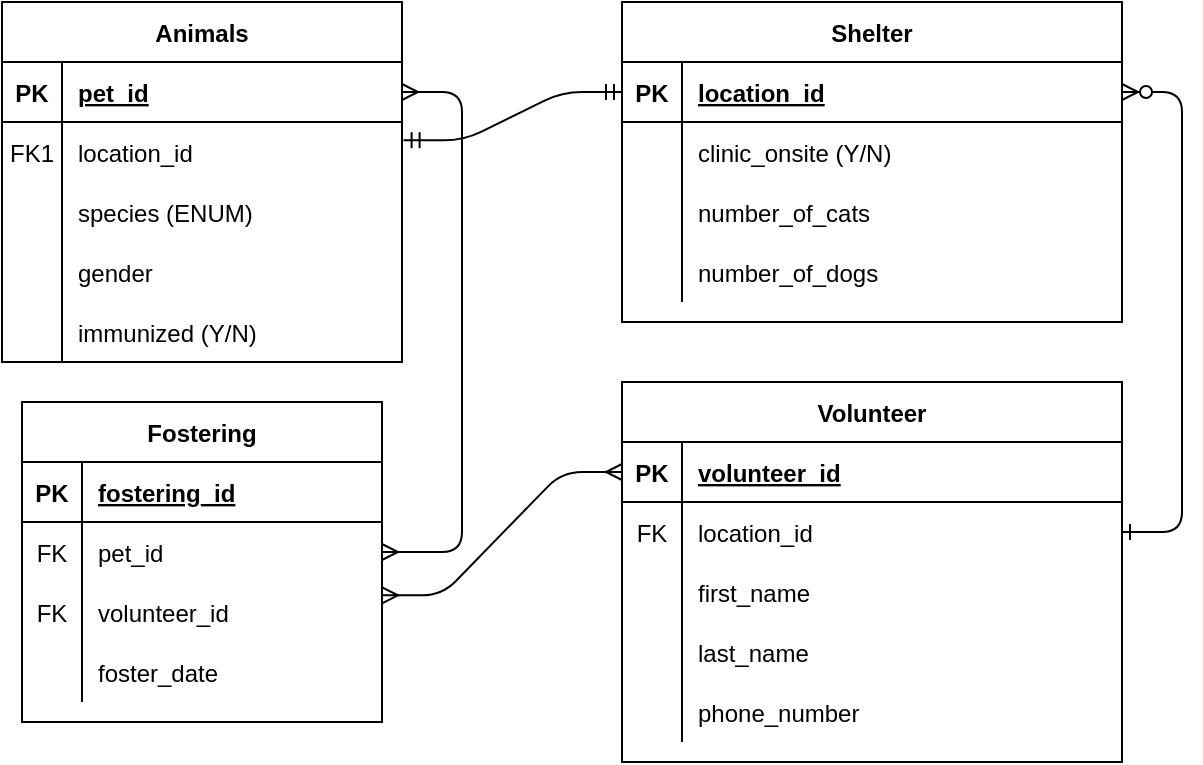 <mxfile version="14.9.8" type="device"><diagram id="R2lEEEUBdFMjLlhIrx00" name="Page-1"><mxGraphModel dx="1422" dy="780" grid="1" gridSize="10" guides="1" tooltips="1" connect="1" arrows="1" fold="1" page="1" pageScale="1" pageWidth="850" pageHeight="1100" math="0" shadow="0" extFonts="Permanent Marker^https://fonts.googleapis.com/css?family=Permanent+Marker"><root><mxCell id="0"/><mxCell id="1" parent="0"/><mxCell id="C-vyLk0tnHw3VtMMgP7b-12" value="" style="edgeStyle=entityRelationEdgeStyle;endArrow=ERzeroToMany;startArrow=ERone;endFill=1;startFill=0;" parent="1" source="LOdwC-scT5rdJ6WWMQr8-105" target="C-vyLk0tnHw3VtMMgP7b-3" edge="1"><mxGeometry width="100" height="100" relative="1" as="geometry"><mxPoint x="780" y="450" as="sourcePoint"/><mxPoint x="700" y="195" as="targetPoint"/></mxGeometry></mxCell><mxCell id="C-vyLk0tnHw3VtMMgP7b-2" value="Shelter" style="shape=table;startSize=30;container=1;collapsible=1;childLayout=tableLayout;fixedRows=1;rowLines=0;fontStyle=1;align=center;resizeLast=1;" parent="1" vertex="1"><mxGeometry x="450" y="120" width="250" height="160" as="geometry"/></mxCell><mxCell id="C-vyLk0tnHw3VtMMgP7b-3" value="" style="shape=partialRectangle;collapsible=0;dropTarget=0;pointerEvents=0;fillColor=none;points=[[0,0.5],[1,0.5]];portConstraint=eastwest;top=0;left=0;right=0;bottom=1;" parent="C-vyLk0tnHw3VtMMgP7b-2" vertex="1"><mxGeometry y="30" width="250" height="30" as="geometry"/></mxCell><mxCell id="C-vyLk0tnHw3VtMMgP7b-4" value="PK" style="shape=partialRectangle;overflow=hidden;connectable=0;fillColor=none;top=0;left=0;bottom=0;right=0;fontStyle=1;" parent="C-vyLk0tnHw3VtMMgP7b-3" vertex="1"><mxGeometry width="30" height="30" as="geometry"/></mxCell><mxCell id="C-vyLk0tnHw3VtMMgP7b-5" value="location_id" style="shape=partialRectangle;overflow=hidden;connectable=0;fillColor=none;top=0;left=0;bottom=0;right=0;align=left;spacingLeft=6;fontStyle=5;" parent="C-vyLk0tnHw3VtMMgP7b-3" vertex="1"><mxGeometry x="30" width="220" height="30" as="geometry"/></mxCell><mxCell id="LOdwC-scT5rdJ6WWMQr8-78" value="" style="shape=partialRectangle;collapsible=0;dropTarget=0;pointerEvents=0;fillColor=none;top=0;left=0;bottom=0;right=0;points=[[0,0.5],[1,0.5]];portConstraint=eastwest;" parent="C-vyLk0tnHw3VtMMgP7b-2" vertex="1"><mxGeometry y="60" width="250" height="30" as="geometry"/></mxCell><mxCell id="LOdwC-scT5rdJ6WWMQr8-79" value="" style="shape=partialRectangle;connectable=0;fillColor=none;top=0;left=0;bottom=0;right=0;editable=1;overflow=hidden;" parent="LOdwC-scT5rdJ6WWMQr8-78" vertex="1"><mxGeometry width="30" height="30" as="geometry"/></mxCell><mxCell id="LOdwC-scT5rdJ6WWMQr8-80" value="clinic_onsite (Y/N)" style="shape=partialRectangle;connectable=0;fillColor=none;top=0;left=0;bottom=0;right=0;align=left;spacingLeft=6;overflow=hidden;" parent="LOdwC-scT5rdJ6WWMQr8-78" vertex="1"><mxGeometry x="30" width="220" height="30" as="geometry"/></mxCell><mxCell id="LOdwC-scT5rdJ6WWMQr8-89" value="" style="shape=partialRectangle;collapsible=0;dropTarget=0;pointerEvents=0;fillColor=none;top=0;left=0;bottom=0;right=0;points=[[0,0.5],[1,0.5]];portConstraint=eastwest;" parent="C-vyLk0tnHw3VtMMgP7b-2" vertex="1"><mxGeometry y="90" width="250" height="30" as="geometry"/></mxCell><mxCell id="LOdwC-scT5rdJ6WWMQr8-90" value="" style="shape=partialRectangle;connectable=0;fillColor=none;top=0;left=0;bottom=0;right=0;editable=1;overflow=hidden;" parent="LOdwC-scT5rdJ6WWMQr8-89" vertex="1"><mxGeometry width="30" height="30" as="geometry"/></mxCell><mxCell id="LOdwC-scT5rdJ6WWMQr8-91" value="number_of_cats" style="shape=partialRectangle;connectable=0;fillColor=none;top=0;left=0;bottom=0;right=0;align=left;spacingLeft=6;overflow=hidden;" parent="LOdwC-scT5rdJ6WWMQr8-89" vertex="1"><mxGeometry x="30" width="220" height="30" as="geometry"/></mxCell><mxCell id="LOdwC-scT5rdJ6WWMQr8-93" value="" style="shape=partialRectangle;collapsible=0;dropTarget=0;pointerEvents=0;fillColor=none;top=0;left=0;bottom=0;right=0;points=[[0,0.5],[1,0.5]];portConstraint=eastwest;" parent="C-vyLk0tnHw3VtMMgP7b-2" vertex="1"><mxGeometry y="120" width="250" height="30" as="geometry"/></mxCell><mxCell id="LOdwC-scT5rdJ6WWMQr8-94" value="" style="shape=partialRectangle;connectable=0;fillColor=none;top=0;left=0;bottom=0;right=0;editable=1;overflow=hidden;" parent="LOdwC-scT5rdJ6WWMQr8-93" vertex="1"><mxGeometry width="30" height="30" as="geometry"/></mxCell><mxCell id="LOdwC-scT5rdJ6WWMQr8-95" value="number_of_dogs" style="shape=partialRectangle;connectable=0;fillColor=none;top=0;left=0;bottom=0;right=0;align=left;spacingLeft=6;overflow=hidden;" parent="LOdwC-scT5rdJ6WWMQr8-93" vertex="1"><mxGeometry x="30" width="220" height="30" as="geometry"/></mxCell><mxCell id="C-vyLk0tnHw3VtMMgP7b-13" value="Volunteer" style="shape=table;startSize=30;container=1;collapsible=1;childLayout=tableLayout;fixedRows=1;rowLines=0;fontStyle=1;align=center;resizeLast=1;" parent="1" vertex="1"><mxGeometry x="450" y="310" width="250" height="190" as="geometry"/></mxCell><mxCell id="C-vyLk0tnHw3VtMMgP7b-14" value="" style="shape=partialRectangle;collapsible=0;dropTarget=0;pointerEvents=0;fillColor=none;points=[[0,0.5],[1,0.5]];portConstraint=eastwest;top=0;left=0;right=0;bottom=1;" parent="C-vyLk0tnHw3VtMMgP7b-13" vertex="1"><mxGeometry y="30" width="250" height="30" as="geometry"/></mxCell><mxCell id="C-vyLk0tnHw3VtMMgP7b-15" value="PK" style="shape=partialRectangle;overflow=hidden;connectable=0;fillColor=none;top=0;left=0;bottom=0;right=0;fontStyle=1;" parent="C-vyLk0tnHw3VtMMgP7b-14" vertex="1"><mxGeometry width="30" height="30" as="geometry"/></mxCell><mxCell id="C-vyLk0tnHw3VtMMgP7b-16" value="volunteer_id" style="shape=partialRectangle;overflow=hidden;connectable=0;fillColor=none;top=0;left=0;bottom=0;right=0;align=left;spacingLeft=6;fontStyle=5;" parent="C-vyLk0tnHw3VtMMgP7b-14" vertex="1"><mxGeometry x="30" width="220" height="30" as="geometry"/></mxCell><mxCell id="LOdwC-scT5rdJ6WWMQr8-105" value="" style="shape=partialRectangle;collapsible=0;dropTarget=0;pointerEvents=0;fillColor=none;top=0;left=0;bottom=0;right=0;points=[[0,0.5],[1,0.5]];portConstraint=eastwest;" parent="C-vyLk0tnHw3VtMMgP7b-13" vertex="1"><mxGeometry y="60" width="250" height="30" as="geometry"/></mxCell><mxCell id="LOdwC-scT5rdJ6WWMQr8-106" value="FK" style="shape=partialRectangle;connectable=0;fillColor=none;top=0;left=0;bottom=0;right=0;fontStyle=0;overflow=hidden;" parent="LOdwC-scT5rdJ6WWMQr8-105" vertex="1"><mxGeometry width="30" height="30" as="geometry"/></mxCell><mxCell id="LOdwC-scT5rdJ6WWMQr8-107" value="location_id" style="shape=partialRectangle;connectable=0;fillColor=none;top=0;left=0;bottom=0;right=0;align=left;spacingLeft=6;fontStyle=0;overflow=hidden;" parent="LOdwC-scT5rdJ6WWMQr8-105" vertex="1"><mxGeometry x="30" width="220" height="30" as="geometry"/></mxCell><mxCell id="C-vyLk0tnHw3VtMMgP7b-20" value="" style="shape=partialRectangle;collapsible=0;dropTarget=0;pointerEvents=0;fillColor=none;points=[[0,0.5],[1,0.5]];portConstraint=eastwest;top=0;left=0;right=0;bottom=0;" parent="C-vyLk0tnHw3VtMMgP7b-13" vertex="1"><mxGeometry y="90" width="250" height="30" as="geometry"/></mxCell><mxCell id="C-vyLk0tnHw3VtMMgP7b-21" value="" style="shape=partialRectangle;overflow=hidden;connectable=0;fillColor=none;top=0;left=0;bottom=0;right=0;" parent="C-vyLk0tnHw3VtMMgP7b-20" vertex="1"><mxGeometry width="30" height="30" as="geometry"/></mxCell><mxCell id="C-vyLk0tnHw3VtMMgP7b-22" value="first_name" style="shape=partialRectangle;overflow=hidden;connectable=0;fillColor=none;top=0;left=0;bottom=0;right=0;align=left;spacingLeft=6;" parent="C-vyLk0tnHw3VtMMgP7b-20" vertex="1"><mxGeometry x="30" width="220" height="30" as="geometry"/></mxCell><mxCell id="LOdwC-scT5rdJ6WWMQr8-70" value="" style="shape=partialRectangle;collapsible=0;dropTarget=0;pointerEvents=0;fillColor=none;top=0;left=0;bottom=0;right=0;points=[[0,0.5],[1,0.5]];portConstraint=eastwest;" parent="C-vyLk0tnHw3VtMMgP7b-13" vertex="1"><mxGeometry y="120" width="250" height="30" as="geometry"/></mxCell><mxCell id="LOdwC-scT5rdJ6WWMQr8-71" value="" style="shape=partialRectangle;connectable=0;fillColor=none;top=0;left=0;bottom=0;right=0;editable=1;overflow=hidden;" parent="LOdwC-scT5rdJ6WWMQr8-70" vertex="1"><mxGeometry width="30" height="30" as="geometry"/></mxCell><mxCell id="LOdwC-scT5rdJ6WWMQr8-72" value="last_name" style="shape=partialRectangle;connectable=0;fillColor=none;top=0;left=0;bottom=0;right=0;align=left;spacingLeft=6;overflow=hidden;" parent="LOdwC-scT5rdJ6WWMQr8-70" vertex="1"><mxGeometry x="30" width="220" height="30" as="geometry"/></mxCell><mxCell id="LOdwC-scT5rdJ6WWMQr8-66" value="" style="shape=partialRectangle;collapsible=0;dropTarget=0;pointerEvents=0;fillColor=none;top=0;left=0;bottom=0;right=0;points=[[0,0.5],[1,0.5]];portConstraint=eastwest;" parent="C-vyLk0tnHw3VtMMgP7b-13" vertex="1"><mxGeometry y="150" width="250" height="30" as="geometry"/></mxCell><mxCell id="LOdwC-scT5rdJ6WWMQr8-67" value="" style="shape=partialRectangle;connectable=0;fillColor=none;top=0;left=0;bottom=0;right=0;editable=1;overflow=hidden;" parent="LOdwC-scT5rdJ6WWMQr8-66" vertex="1"><mxGeometry width="30" height="30" as="geometry"/></mxCell><mxCell id="LOdwC-scT5rdJ6WWMQr8-68" value="phone_number" style="shape=partialRectangle;connectable=0;fillColor=none;top=0;left=0;bottom=0;right=0;align=left;spacingLeft=6;overflow=hidden;" parent="LOdwC-scT5rdJ6WWMQr8-66" vertex="1"><mxGeometry x="30" width="220" height="30" as="geometry"/></mxCell><mxCell id="LOdwC-scT5rdJ6WWMQr8-7" value="Animals" style="shape=table;startSize=30;container=1;collapsible=1;childLayout=tableLayout;fixedRows=1;rowLines=0;fontStyle=1;align=center;resizeLast=1;" parent="1" vertex="1"><mxGeometry x="140" y="120" width="200" height="180" as="geometry"/></mxCell><mxCell id="LOdwC-scT5rdJ6WWMQr8-8" value="" style="shape=partialRectangle;collapsible=0;dropTarget=0;pointerEvents=0;fillColor=none;top=0;left=0;bottom=1;right=0;points=[[0,0.5],[1,0.5]];portConstraint=eastwest;" parent="LOdwC-scT5rdJ6WWMQr8-7" vertex="1"><mxGeometry y="30" width="200" height="30" as="geometry"/></mxCell><mxCell id="LOdwC-scT5rdJ6WWMQr8-9" value="PK" style="shape=partialRectangle;connectable=0;fillColor=none;top=0;left=0;bottom=0;right=0;fontStyle=1;overflow=hidden;" parent="LOdwC-scT5rdJ6WWMQr8-8" vertex="1"><mxGeometry width="30" height="30" as="geometry"/></mxCell><mxCell id="LOdwC-scT5rdJ6WWMQr8-10" value="pet_id" style="shape=partialRectangle;connectable=0;fillColor=none;top=0;left=0;bottom=0;right=0;align=left;spacingLeft=6;fontStyle=5;overflow=hidden;" parent="LOdwC-scT5rdJ6WWMQr8-8" vertex="1"><mxGeometry x="30" width="170" height="30" as="geometry"/></mxCell><mxCell id="LOdwC-scT5rdJ6WWMQr8-85" value="" style="shape=partialRectangle;collapsible=0;dropTarget=0;pointerEvents=0;fillColor=none;top=0;left=0;bottom=0;right=0;points=[[0,0.5],[1,0.5]];portConstraint=eastwest;" parent="LOdwC-scT5rdJ6WWMQr8-7" vertex="1"><mxGeometry y="60" width="200" height="30" as="geometry"/></mxCell><mxCell id="LOdwC-scT5rdJ6WWMQr8-86" value="FK1" style="shape=partialRectangle;connectable=0;fillColor=none;top=0;left=0;bottom=0;right=0;editable=1;overflow=hidden;" parent="LOdwC-scT5rdJ6WWMQr8-85" vertex="1"><mxGeometry width="30" height="30" as="geometry"/></mxCell><mxCell id="LOdwC-scT5rdJ6WWMQr8-87" value="location_id" style="shape=partialRectangle;connectable=0;fillColor=none;top=0;left=0;bottom=0;right=0;align=left;spacingLeft=6;overflow=hidden;" parent="LOdwC-scT5rdJ6WWMQr8-85" vertex="1"><mxGeometry x="30" width="170" height="30" as="geometry"/></mxCell><mxCell id="LOdwC-scT5rdJ6WWMQr8-11" value="" style="shape=partialRectangle;collapsible=0;dropTarget=0;pointerEvents=0;fillColor=none;top=0;left=0;bottom=0;right=0;points=[[0,0.5],[1,0.5]];portConstraint=eastwest;" parent="LOdwC-scT5rdJ6WWMQr8-7" vertex="1"><mxGeometry y="90" width="200" height="30" as="geometry"/></mxCell><mxCell id="LOdwC-scT5rdJ6WWMQr8-12" value="" style="shape=partialRectangle;connectable=0;fillColor=none;top=0;left=0;bottom=0;right=0;editable=1;overflow=hidden;" parent="LOdwC-scT5rdJ6WWMQr8-11" vertex="1"><mxGeometry width="30" height="30" as="geometry"/></mxCell><mxCell id="LOdwC-scT5rdJ6WWMQr8-13" value="species (ENUM)" style="shape=partialRectangle;connectable=0;fillColor=none;top=0;left=0;bottom=0;right=0;align=left;spacingLeft=6;overflow=hidden;" parent="LOdwC-scT5rdJ6WWMQr8-11" vertex="1"><mxGeometry x="30" width="170" height="30" as="geometry"/></mxCell><mxCell id="LOdwC-scT5rdJ6WWMQr8-26" value="" style="shape=partialRectangle;collapsible=0;dropTarget=0;pointerEvents=0;fillColor=none;top=0;left=0;bottom=0;right=0;points=[[0,0.5],[1,0.5]];portConstraint=eastwest;" parent="LOdwC-scT5rdJ6WWMQr8-7" vertex="1"><mxGeometry y="120" width="200" height="30" as="geometry"/></mxCell><mxCell id="LOdwC-scT5rdJ6WWMQr8-27" value="" style="shape=partialRectangle;connectable=0;fillColor=none;top=0;left=0;bottom=0;right=0;editable=1;overflow=hidden;" parent="LOdwC-scT5rdJ6WWMQr8-26" vertex="1"><mxGeometry width="30" height="30" as="geometry"/></mxCell><mxCell id="LOdwC-scT5rdJ6WWMQr8-28" value="gender" style="shape=partialRectangle;connectable=0;fillColor=none;top=0;left=0;bottom=0;right=0;align=left;spacingLeft=6;overflow=hidden;" parent="LOdwC-scT5rdJ6WWMQr8-26" vertex="1"><mxGeometry x="30" width="170" height="30" as="geometry"/></mxCell><mxCell id="LOdwC-scT5rdJ6WWMQr8-30" value="" style="shape=partialRectangle;collapsible=0;dropTarget=0;pointerEvents=0;fillColor=none;top=0;left=0;bottom=0;right=0;points=[[0,0.5],[1,0.5]];portConstraint=eastwest;" parent="LOdwC-scT5rdJ6WWMQr8-7" vertex="1"><mxGeometry y="150" width="200" height="30" as="geometry"/></mxCell><mxCell id="LOdwC-scT5rdJ6WWMQr8-31" value="" style="shape=partialRectangle;connectable=0;fillColor=none;top=0;left=0;bottom=0;right=0;editable=1;overflow=hidden;" parent="LOdwC-scT5rdJ6WWMQr8-30" vertex="1"><mxGeometry width="30" height="30" as="geometry"/></mxCell><mxCell id="LOdwC-scT5rdJ6WWMQr8-32" value="immunized (Y/N)" style="shape=partialRectangle;connectable=0;fillColor=none;top=0;left=0;bottom=0;right=0;align=left;spacingLeft=6;overflow=hidden;" parent="LOdwC-scT5rdJ6WWMQr8-30" vertex="1"><mxGeometry x="30" width="170" height="30" as="geometry"/></mxCell><mxCell id="LOdwC-scT5rdJ6WWMQr8-102" value="" style="edgeStyle=entityRelationEdgeStyle;fontSize=12;html=1;endArrow=ERmandOne;startArrow=ERmandOne;exitX=1.004;exitY=0.306;exitDx=0;exitDy=0;exitPerimeter=0;" parent="1" source="LOdwC-scT5rdJ6WWMQr8-85" target="C-vyLk0tnHw3VtMMgP7b-3" edge="1"><mxGeometry width="100" height="100" relative="1" as="geometry"><mxPoint x="220" y="600" as="sourcePoint"/><mxPoint x="320" y="500" as="targetPoint"/></mxGeometry></mxCell><mxCell id="LOdwC-scT5rdJ6WWMQr8-108" value="Fostering" style="shape=table;startSize=30;container=1;collapsible=1;childLayout=tableLayout;fixedRows=1;rowLines=0;fontStyle=1;align=center;resizeLast=1;" parent="1" vertex="1"><mxGeometry x="150" y="320" width="180" height="160" as="geometry"/></mxCell><mxCell id="LOdwC-scT5rdJ6WWMQr8-109" value="" style="shape=partialRectangle;collapsible=0;dropTarget=0;pointerEvents=0;fillColor=none;top=0;left=0;bottom=1;right=0;points=[[0,0.5],[1,0.5]];portConstraint=eastwest;" parent="LOdwC-scT5rdJ6WWMQr8-108" vertex="1"><mxGeometry y="30" width="180" height="30" as="geometry"/></mxCell><mxCell id="LOdwC-scT5rdJ6WWMQr8-110" value="PK" style="shape=partialRectangle;connectable=0;fillColor=none;top=0;left=0;bottom=0;right=0;fontStyle=1;overflow=hidden;" parent="LOdwC-scT5rdJ6WWMQr8-109" vertex="1"><mxGeometry width="30" height="30" as="geometry"/></mxCell><mxCell id="LOdwC-scT5rdJ6WWMQr8-111" value="fostering_id" style="shape=partialRectangle;connectable=0;fillColor=none;top=0;left=0;bottom=0;right=0;align=left;spacingLeft=6;fontStyle=5;overflow=hidden;" parent="LOdwC-scT5rdJ6WWMQr8-109" vertex="1"><mxGeometry x="30" width="150" height="30" as="geometry"/></mxCell><mxCell id="LOdwC-scT5rdJ6WWMQr8-112" value="" style="shape=partialRectangle;collapsible=0;dropTarget=0;pointerEvents=0;fillColor=none;top=0;left=0;bottom=0;right=0;points=[[0,0.5],[1,0.5]];portConstraint=eastwest;" parent="LOdwC-scT5rdJ6WWMQr8-108" vertex="1"><mxGeometry y="60" width="180" height="30" as="geometry"/></mxCell><mxCell id="LOdwC-scT5rdJ6WWMQr8-113" value="FK" style="shape=partialRectangle;connectable=0;fillColor=none;top=0;left=0;bottom=0;right=0;editable=1;overflow=hidden;" parent="LOdwC-scT5rdJ6WWMQr8-112" vertex="1"><mxGeometry width="30" height="30" as="geometry"/></mxCell><mxCell id="LOdwC-scT5rdJ6WWMQr8-114" value="pet_id" style="shape=partialRectangle;connectable=0;fillColor=none;top=0;left=0;bottom=0;right=0;align=left;spacingLeft=6;overflow=hidden;" parent="LOdwC-scT5rdJ6WWMQr8-112" vertex="1"><mxGeometry x="30" width="150" height="30" as="geometry"/></mxCell><mxCell id="LOdwC-scT5rdJ6WWMQr8-115" value="" style="shape=partialRectangle;collapsible=0;dropTarget=0;pointerEvents=0;fillColor=none;top=0;left=0;bottom=0;right=0;points=[[0,0.5],[1,0.5]];portConstraint=eastwest;" parent="LOdwC-scT5rdJ6WWMQr8-108" vertex="1"><mxGeometry y="90" width="180" height="30" as="geometry"/></mxCell><mxCell id="LOdwC-scT5rdJ6WWMQr8-116" value="FK" style="shape=partialRectangle;connectable=0;fillColor=none;top=0;left=0;bottom=0;right=0;editable=1;overflow=hidden;" parent="LOdwC-scT5rdJ6WWMQr8-115" vertex="1"><mxGeometry width="30" height="30" as="geometry"/></mxCell><mxCell id="LOdwC-scT5rdJ6WWMQr8-117" value="volunteer_id" style="shape=partialRectangle;connectable=0;fillColor=none;top=0;left=0;bottom=0;right=0;align=left;spacingLeft=6;overflow=hidden;" parent="LOdwC-scT5rdJ6WWMQr8-115" vertex="1"><mxGeometry x="30" width="150" height="30" as="geometry"/></mxCell><mxCell id="LOdwC-scT5rdJ6WWMQr8-118" value="" style="shape=partialRectangle;collapsible=0;dropTarget=0;pointerEvents=0;fillColor=none;top=0;left=0;bottom=0;right=0;points=[[0,0.5],[1,0.5]];portConstraint=eastwest;" parent="LOdwC-scT5rdJ6WWMQr8-108" vertex="1"><mxGeometry y="120" width="180" height="30" as="geometry"/></mxCell><mxCell id="LOdwC-scT5rdJ6WWMQr8-119" value="" style="shape=partialRectangle;connectable=0;fillColor=none;top=0;left=0;bottom=0;right=0;editable=1;overflow=hidden;" parent="LOdwC-scT5rdJ6WWMQr8-118" vertex="1"><mxGeometry width="30" height="30" as="geometry"/></mxCell><mxCell id="LOdwC-scT5rdJ6WWMQr8-120" value="foster_date" style="shape=partialRectangle;connectable=0;fillColor=none;top=0;left=0;bottom=0;right=0;align=left;spacingLeft=6;overflow=hidden;" parent="LOdwC-scT5rdJ6WWMQr8-118" vertex="1"><mxGeometry x="30" width="150" height="30" as="geometry"/></mxCell><mxCell id="LOdwC-scT5rdJ6WWMQr8-128" value="" style="edgeStyle=entityRelationEdgeStyle;fontSize=12;html=1;endArrow=ERmany;startArrow=ERmany;exitX=1;exitY=0.222;exitDx=0;exitDy=0;exitPerimeter=0;" parent="1" source="LOdwC-scT5rdJ6WWMQr8-115" target="C-vyLk0tnHw3VtMMgP7b-14" edge="1"><mxGeometry width="100" height="100" relative="1" as="geometry"><mxPoint x="330" y="630" as="sourcePoint"/><mxPoint x="430" y="530" as="targetPoint"/></mxGeometry></mxCell><mxCell id="LOdwC-scT5rdJ6WWMQr8-129" value="" style="edgeStyle=entityRelationEdgeStyle;fontSize=12;html=1;endArrow=ERmany;startArrow=ERmany;" parent="1" source="LOdwC-scT5rdJ6WWMQr8-112" target="LOdwC-scT5rdJ6WWMQr8-8" edge="1"><mxGeometry width="100" height="100" relative="1" as="geometry"><mxPoint x="40" y="270" as="sourcePoint"/><mxPoint x="140" y="170" as="targetPoint"/></mxGeometry></mxCell></root></mxGraphModel></diagram></mxfile>